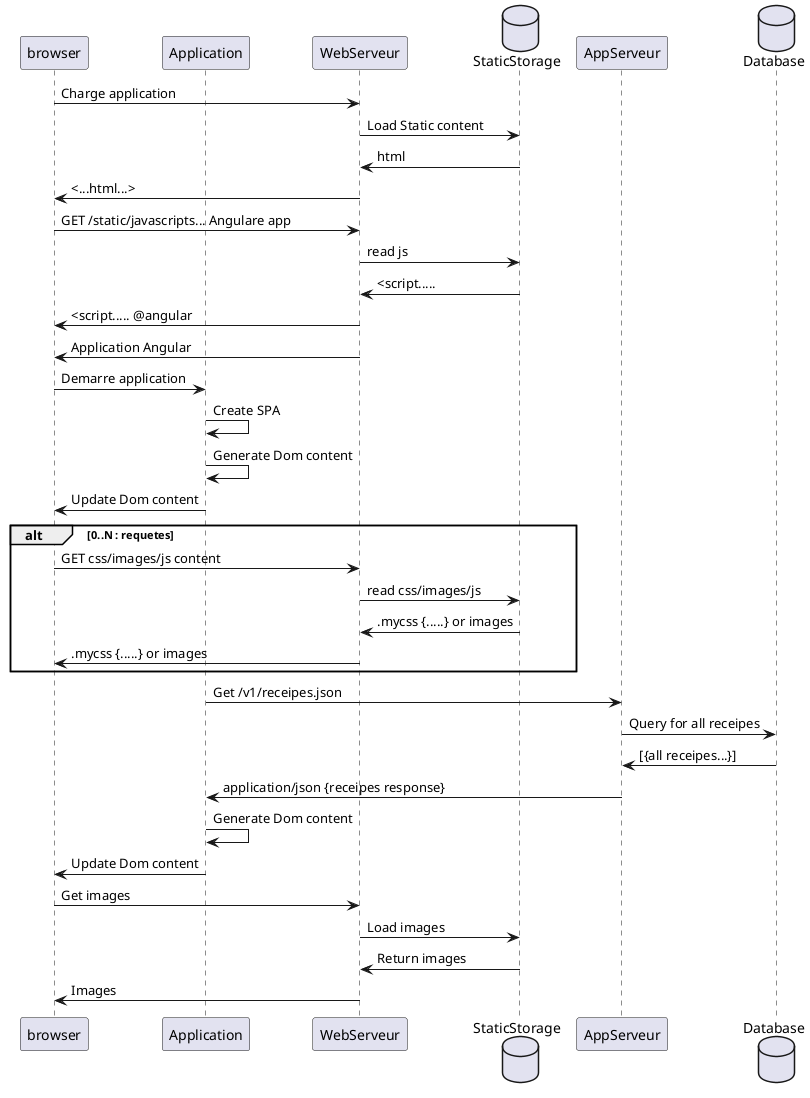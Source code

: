@startuml
participant browser as browser
participant Application as app
participant WebServeur as webs
database StaticStorage as static
participant AppServeur as server
database Database as db

browser -> webs: Charge application
webs -> static : Load Static content
static -> webs : html
webs -> browser : <...html...>
browser -> webs : GET /static/javascripts... Angulare app
webs -> static : read js
static -> webs : <script.....
webs -> browser : <script..... @angular
webs -> browser: Application Angular
browser -> app : Demarre application
app -> app : Create SPA
app -> app : Generate Dom content
app -> browser : Update Dom content
alt 0..N : requetes
    browser -> webs : GET css/images/js content
    webs -> static : read css/images/js
    static -> webs : .mycss {.....} or images
    webs -> browser : .mycss {.....} or images
end
app -> server : Get /v1/receipes.json
server -> db : Query for all receipes
db -> server : [{all receipes...}]
server -> app : application/json {receipes response}
app -> app : Generate Dom content
app -> browser : Update Dom content
browser -> webs : Get images
webs -> static : Load images
static -> webs : Return images
webs -> browser : Images
@enduml